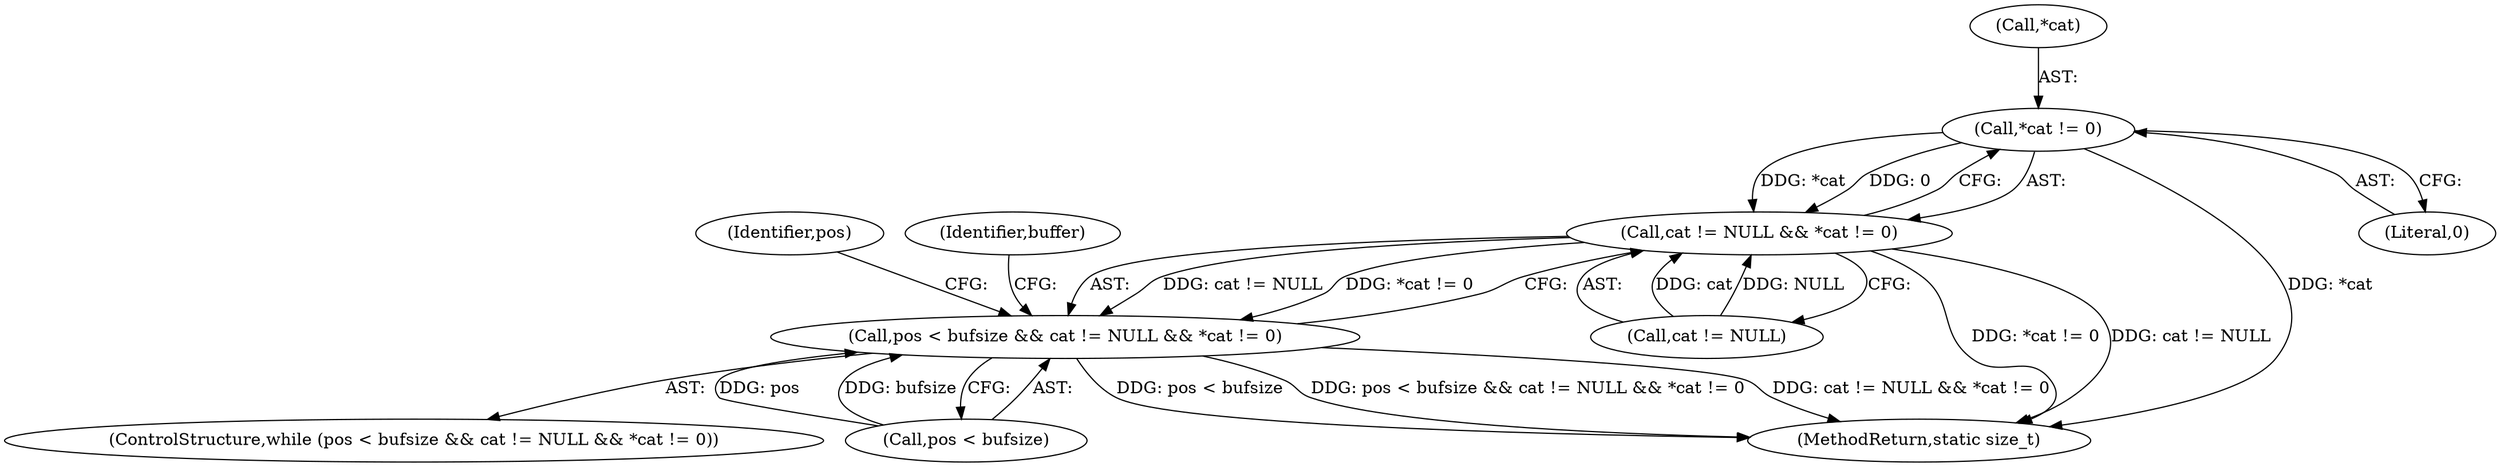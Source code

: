 digraph "0_Android_9d4853418ab2f754c2b63e091c29c5529b8b86ca_123@pointer" {
"1000115" [label="(Call,*cat != 0)"];
"1000111" [label="(Call,cat != NULL && *cat != 0)"];
"1000107" [label="(Call,pos < bufsize && cat != NULL && *cat != 0)"];
"1000107" [label="(Call,pos < bufsize && cat != NULL && *cat != 0)"];
"1000108" [label="(Call,pos < bufsize)"];
"1000116" [label="(Call,*cat)"];
"1000115" [label="(Call,*cat != 0)"];
"1000129" [label="(Identifier,pos)"];
"1000112" [label="(Call,cat != NULL)"];
"1000111" [label="(Call,cat != NULL && *cat != 0)"];
"1000143" [label="(MethodReturn,static size_t)"];
"1000118" [label="(Literal,0)"];
"1000106" [label="(ControlStructure,while (pos < bufsize && cat != NULL && *cat != 0))"];
"1000121" [label="(Identifier,buffer)"];
"1000115" -> "1000111"  [label="AST: "];
"1000115" -> "1000118"  [label="CFG: "];
"1000116" -> "1000115"  [label="AST: "];
"1000118" -> "1000115"  [label="AST: "];
"1000111" -> "1000115"  [label="CFG: "];
"1000115" -> "1000143"  [label="DDG: *cat"];
"1000115" -> "1000111"  [label="DDG: *cat"];
"1000115" -> "1000111"  [label="DDG: 0"];
"1000111" -> "1000107"  [label="AST: "];
"1000111" -> "1000112"  [label="CFG: "];
"1000112" -> "1000111"  [label="AST: "];
"1000107" -> "1000111"  [label="CFG: "];
"1000111" -> "1000143"  [label="DDG: *cat != 0"];
"1000111" -> "1000143"  [label="DDG: cat != NULL"];
"1000111" -> "1000107"  [label="DDG: cat != NULL"];
"1000111" -> "1000107"  [label="DDG: *cat != 0"];
"1000112" -> "1000111"  [label="DDG: cat"];
"1000112" -> "1000111"  [label="DDG: NULL"];
"1000107" -> "1000106"  [label="AST: "];
"1000107" -> "1000108"  [label="CFG: "];
"1000108" -> "1000107"  [label="AST: "];
"1000121" -> "1000107"  [label="CFG: "];
"1000129" -> "1000107"  [label="CFG: "];
"1000107" -> "1000143"  [label="DDG: pos < bufsize"];
"1000107" -> "1000143"  [label="DDG: pos < bufsize && cat != NULL && *cat != 0"];
"1000107" -> "1000143"  [label="DDG: cat != NULL && *cat != 0"];
"1000108" -> "1000107"  [label="DDG: pos"];
"1000108" -> "1000107"  [label="DDG: bufsize"];
}
